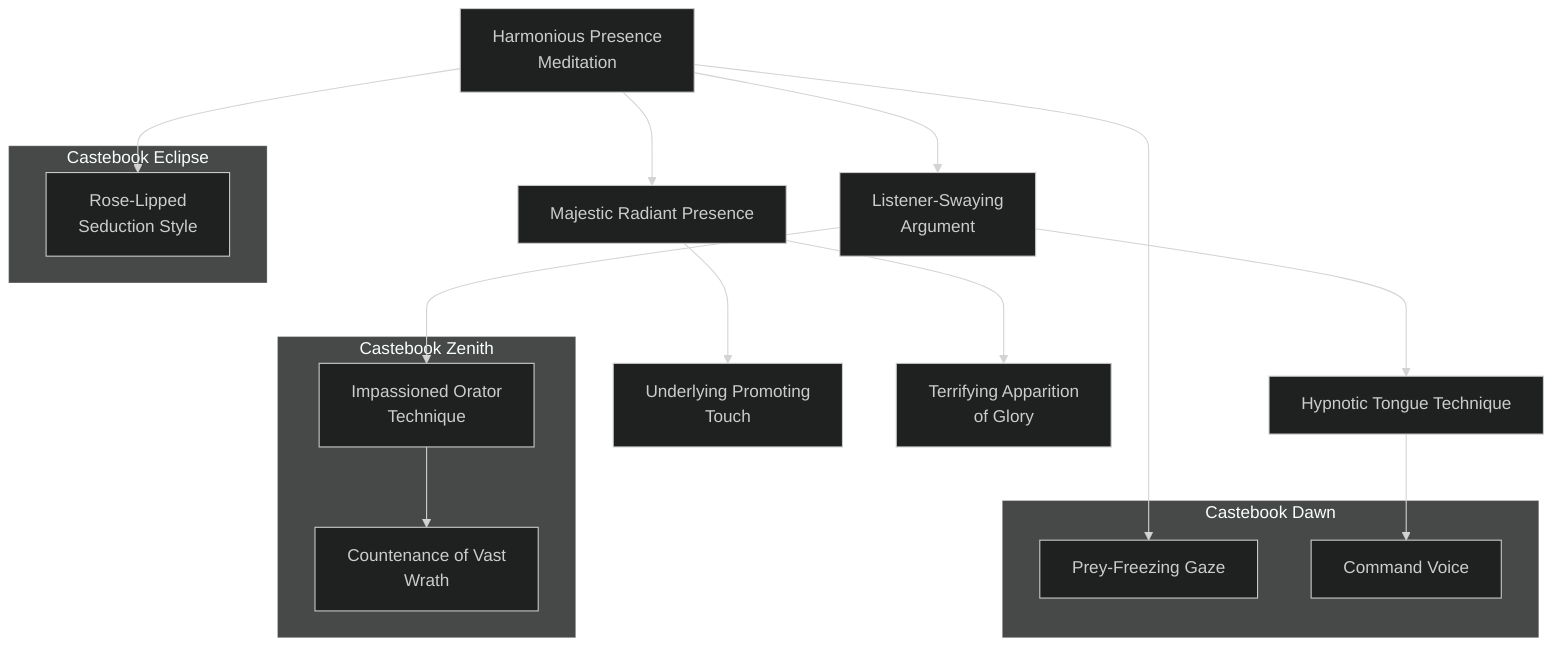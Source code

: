 ---
config:
  theme: dark
---

flowchart TD

    harmonious_presence_meditation[Harmonious Presence<br>Meditation]
    click harmonious_presence_meditation callback "
        Harmonious Presence Meditation<br>
        <br>
        Cost: 6 motes<br>
        Duration: One hour<br>
        Type: Simple<br>
        Minimum Presence: 3<br>
        Minimum Essence: 1<br>
        Prerequisite Charms: None<br>
        <br>
        An Exalted using this Charm increases her personal magnetism
        greatly, making her words seem wise and her arguments
        persuasive. While this Charm is in effect, add a number of dice
        equal to her permanent Essence to any Socialize, Presence or
        Bureaucracy rolls that involve one-on-one interactions.
        "

    listener_swaying_argument[Listener-Swaying<br>Argument]
    harmonious_presence_meditation --> listener_swaying_argument
    click listener_swaying_argument callback "
        Listener-Swaying Argument<br>
        <br>
        Cost: 2 motes per die, 1 Willpower<br>
        Duration: Instant<br>
        Type: Supplemental<br>
        Minimum Presence: 3<br>
        Minimum Essence: 2<br>
        Prerequisite Charms: Harmonious Presence Meditation<br>
        <br>
        The character can use Essence to make himself almost
        irresistibly persuasive. For every two motes of Essence spent
        on this Charm, add another die to any Socialize, Presence or
        Bureaucracy roll involving one-on-one interaction. A character
        cannot more than double his pool using this Charm.
        "

    hypnotic_tongue_technique[Hypnotic Tongue Technique]
    listener_swaying_argument --> hypnotic_tongue_technique
    click hypnotic_tongue_technique callback "
        Hypnotic Tongue Technique<br>
        <br>
        Cost: 10 motes, 1 Willpower<br>
        Duration: Special<br>
        Type: Simple<br>
        Minimum Presence: 5<br>
        Minimum Essence: 3<br>
        Prerequisite Charms: Listener-Swaying Argument<br>
        <br>
        Through this Charm, an Exalted can program a target to
        undertake an action at a future time. The Exalted must touch
        the target, and the player makes an opposed Willpower roll.
        If the Exalted wins the Willpower roll, she may give the target
        an unspoken command. This command can be as specific and
        elaborate as the character wishes, and the target will not be
        aware of having received it. The suggestion will stay in place
        for a number of days equal to the Charisma of the Exalted
        using the Charm, after which the target forgets it.<br>
        The command can take no more time to execute than the
        Exalted's Essence score in turns. The target can forget or remember
        the act after executing it, at the choice of the Exalted when the
        suggestion is implanted. Characters will not attack themselves or
        others unless already strongly predisposed to do so. If the target wins
        the Willpower roll, she is instantly aware of what the Exalted has
        attempted to do and what the suggestion and conditions were.
        "

    majestic_radiant_presence[Majestic Radiant Presence]
    harmonious_presence_meditation --> majestic_radiant_presence
    click majestic_radiant_presence callback "
        Majestic Radiant Presence<br>
        <br>
        Cost: 8 motes<br>
        Duration: One scene<br>
        Type: Simple<br>
        Minimum Presence: 4<br>
        Minimum Essence: 3<br>
        Prerequisite Charms: Harmonious Presence Meditation<br>
        <br>
        A character with this Charm active burns with the
        incandescent radiance of the Unconquered Sun. The
        players of characters attempting to attack the Exalted or to
        stand against him in argument must make a successful
        Willpower roll to have their characters do so. This Charm
        is not compatible with the Dawn Caste anima power.
        "

    underlying_promoting_touch[Underlying Promoting<br>Touch]
    majestic_radiant_presence --> underlying_promoting_touch
    click underlying_promoting_touch callback "
        Underlying Promoting Touch<br>
        <br>
        Cost: 10 motes, 1 Willpower<br>
        Duration: One day<br>
        Type: Simple<br>
        Minimum Presence: 5<br>
        Minimum Essence: 3<br>
        Prerequisite Charms: Majestic Radiant Presence
        <br>
        This Charm causes the target (typically a mortal servant
        of the Exalted) to be imbued with the majesty of the Exalted's
        office. While this Charm is in effect, individuals will treat him
        with the respect and deference they would normally reserve for
        the Exalted who used the Charm (or for any powerful magical
        being, if they are not acquainted with the target's benefactor).
        Players who wish their characters to do otherwise must succeed
        at a Willpower roll with a difficulty of 1 + the Essence score of
        the Exalted who deputized the character.
        "

    terrifying_apparition_of_glory[Terrifying Apparition<br>of Glory]
    majestic_radiant_presence --> terrifying_apparition_of_glory
    click terrifying_apparition_of_glory callback "
        Terrifying Apparition of Glory<br>
        <br>
        Cost: 10 motes, 1 Willpower<br>
        Duration: One scene<br>
        Type: Simple<br>
        Minimum Presence: 5<br>
        Minimum Essence: 3<br>
        Prerequisite Charms: Majestic Radiant Presence<br>
        <br>
        If the Majestic Radiant Presence Charm makes the character
        seem terrible and powerful, then Terrifying Apparition of
        Glory makes him unspeakably so. While Terrifying Apparition
        of Glory is in effect, a successful Valor roll is required to attack
        the character. Most animals, even trained attack animals, will
        simply flee. Players of characters who are not actively hostile to
        the Exalted using Terrifying Apparition of Glory must make a
        successful Conviction roll not to obey immediately any non-suicidal
        orders the character gives. This compulsion lasts for at
        least a scene after the target leaves the Exalted's presence.
        Those who are able to attack the Exalted do so at a die penalty
        equal to the character's Essence score. This Charm is not
        compatible with the Dawn Caste's anima ability.
        "

    subgraph Castebook Dawn
        prey_freezing_gaze[Prey-Freezing Gaze]
        click prey_freezing_gaze callback "
            Prey-Freezing Gaze<br>
            <br>
            Cost: 4 motes<br>
            Duration: One scene or special<br>
            Type: Simple<br>
            Minimum Presence: 3<br>
            Minimum Essence: 2<br>
            Prerequisite Charms: Harmonious Presence Meditation<br>
            <br>
            When the character uses this Charm, she impresses a single
            target with the overwhelming power of her commanding
            nature. Targets who fail a Valor roll at difficulty +2 are frozen in
            place, unable to move for the next scene. This paralysis is
            emotional rather than physical, but cannot be broken as long as
            the attacking character continues to gaze intently at the target.
            While keeping this eye contact, the character can be no more
            than five yards from the target. She also cannot move faster than
            a walk or perform any complex or difficult actions. The target
            receives additional Valor rolls whenever anyone harms or
            obviously attempts to harm him. If the character ceases to gaze
            at the target, the paralysis continues for the next three full turns,
            but the target instantly breaks free if anyone harms or obviously
            attempts to harm him. This Charm has no effect on targets
            whose Essence is higher than the casting character's.
            "

        command_voice[Command Voice]
        click command_voice callback "
            Command Voice<br>
            <br>
            Cost: 8 motes<br>
            Duration: One scene<br>
            Type: Simple<br>
            Minimum Presence: 5<br>
            Minimum Essence: 4<br>
            Prerequisite Charms: Hypnotic Tongue Technique<br>
            <br>
            The character surrounds herself with a potent aura of
            authority. Unlike Terrifying Apparition of Glory, this Charm
            does not produce an obvious or overwhelming effect. Instead,
            everyone who is inclined to follow orders — including
            peasants, servants, shop assistants, enlisted military person-
            nel and similar individuals— will obey the character as if she
            were in a position of authority over them. Any target that
            makes a successful opposed Willpower roll against the char-
            acter realizes that the character does not have the authority
            to command him. Everyone else will obey all reasonable-
            sounding commands given by the character. Orders to
            commit suicide, go on killing rampages, or requests to give
            the character most or all of the target's money or possessions
            will end the character's influence over the target, However,
            requests for information or admittance to otherwise restricted
            areas will be instantly granted, as will demands for
            moderately expensive merchandise (up to Resources ••) in
            a shop, even if the character does not pay for it.<br>
            Targets may make another opposed Willpower roll to
            disobey the character if a recognized superior contradicts the
            character's orders. Targets who fail this roll will ignore their
            actual superior's requests. One of this Charm's most potent
            and useful features is that others observing the interaction
            will see nothing odd or magical about the character or the
            target'sreaction. This Charm has no effect on beings with an
            Essence greater than 1, though it has proven effective on Fair
            Folk commoners and other supernatural creatures of an
            inherently servile nature.
            "
    end

    harmonious_presence_meditation --> prey_freezing_gaze
    hypnotic_tongue_technique --> command_voice

    subgraph Castebook Zenith
        impassioned_orator_technique[Impassioned Orator<br>Technique]
        click impassioned_orator_technique callback "
            Impassioned Orator Technique<br>
            <br>
            Cost: 5 motes<br>
            Duration: One turn<br>
            Type: Supplemental<br>
            Minimum Presence: 3<br>
            Minimum Essence: 2<br>
            Prerequisite Charms: Listener-Swaying Argument<br>
            <br>
            An Exalted acting in accordance with virtue is an
            impressive figure indeed — an Exalted using this Charm
            is even more so. By using this Charm, the Chosen puts
            the weight of her passions behind her arguments. She
            may add one of her Virtue ratings in automatic successes
            to a single Presence roll. The Virtue may be chosen
            when the Charm is invoked, but the Exalted must be
            acting in accordance with the virtue in question. If the
            Exalted is not, or does not, act according to the Virtue,
            the Essence is spent, but no bonus is gained. Invoking
            this Charm automatically adds one point to the
            character's Limit.
            "

        countenance_of_vast_wrath[Countenance of Vast<br>Wrath]
        impassioned_orator_technique --> countenance_of_vast_wrath
        click countenance_of_vast_wrath callback "
            Countenance of Vast Wrath<br>
            <br>
            Cost: 10 motes<br>
            Duration: One scene<br>
            Type: Simple<br>
            Minimum Presence: 4<br>
            Minimum Essence: 2<br>
            Prerequisite Charms: Impassioned Orator Technique<br>
            <br>
            When driven by his passions, an Exalted can be an
            almost irresistible force. Through the use of this Charm,
            one of the Chosen may spend Essence to let the
            strength of her virtue strike fear in the hearts of those
            who would oppose her. For the remainder of the Scene,
            any character with a Willpower lower than the Exalted's
            current Limit suffers a penalty to his dice pools equal
            to the Exalt's Essence when attempting to attack her.
            Invoking this Charm automatically adds one point to
            the character's Limit, which counts toward the
            character's Limit for the purposes of determining this
            Charm's effect.
            "
    end

    listener_swaying_argument --> impassioned_orator_technique

    subgraph Castebook Eclipse
        rose_lipped_seduction_style[Rose-Lipped<br>Seduction Style]
        click rose_lipped_seduction_style callback "
            Rose-Lipped Seduction Style<br>
            <br>
            Cost: 1 mote<br>
            Duration: Instant<br>
            Type: Supplemental<br>
            Minimum Presence: 3<br>
            Minimum Essence: 2<br>
            Prerequisite Charms: Harmonious Presence Meditation<br>
            <br>
            Infused with Essence, the Exalt becomes incredibly
            attractive to a particular person that she wishes
            to seduce. The Chosen's Presence Ability is doubled
            for the purpose of seducing her chosen target. These
            are Charm bonus dice and count against dice pool
            maximums.
            "
    end

    harmonious_presence_meditation --> rose_lipped_seduction_style